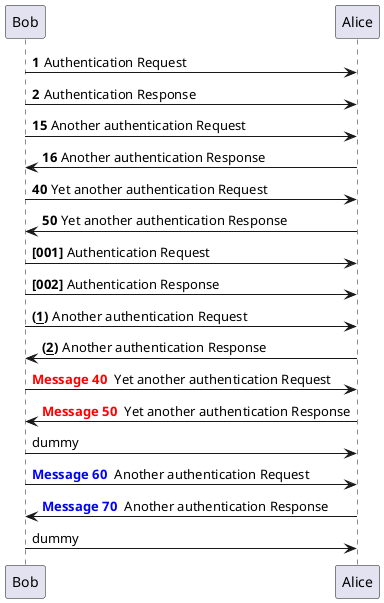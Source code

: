 @startuml
'https://plantuml.com/sequence-diagram

autonumber

Bob->Alice: Authentication Request
Alice<-Bob: Authentication Response

autonumber 15
Bob -> Alice : Another authentication Request
Bob <- Alice : Another authentication Response

autonumber 40 10
Bob -> Alice : Yet another authentication Request
Bob <- Alice : Yet another authentication Response

autonumber "<b>[000]"
Bob->Alice: Authentication Request
Alice<-Bob: Authentication Response

autonumber "<b>(<u>##</u>)"
Bob -> Alice : Another authentication Request
Bob <- Alice : Another authentication Response

autonumber 40 10 "<font color=red><b>Message 0 "
Bob -> Alice : Yet another authentication Request
Bob <- Alice : Yet another authentication Response

autonumber stop
Bob->Alice: dummy

autonumber resume "<font color=blue><b>Message 0 "
Bob -> Alice : Another authentication Request
Bob <- Alice : Another authentication Response

autonumber stop
Bob->Alice :dummy



@enduml